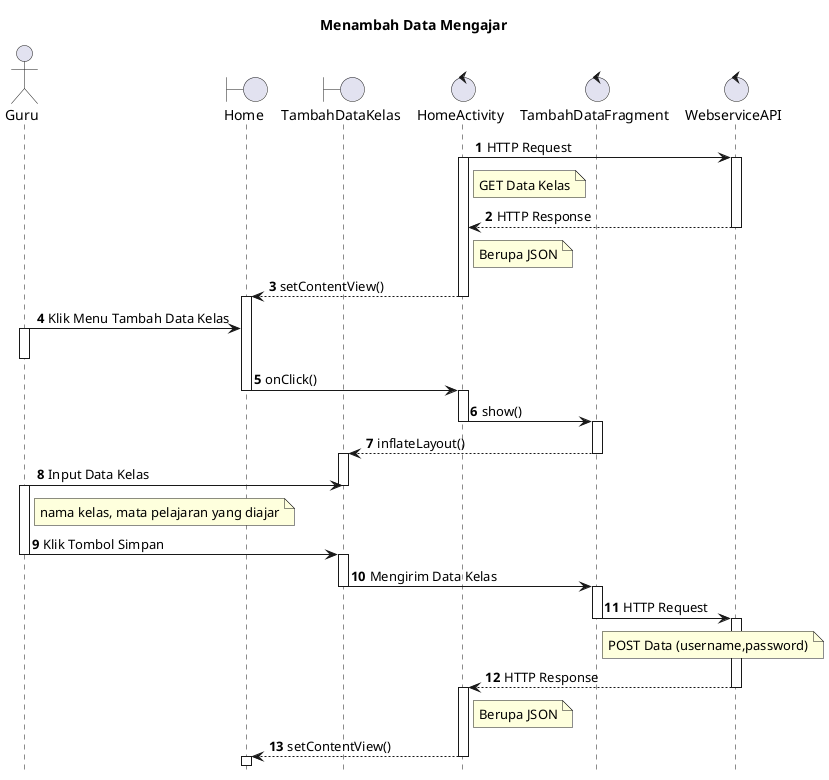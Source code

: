 @startuml

autonumber
hide footbox
title Menambah Data Mengajar

Actor Guru
boundary Home
boundary TambahDataKelas
control HomeActivity
control TambahDataFragment
control WebserviceAPI

HomeActivity -> WebserviceAPI : HTTP Request
    activate HomeActivity
    activate WebserviceAPI

    note right of HomeActivity
    GET Data Kelas
        end note

    return HTTP Response

    note right of HomeActivity
    Berupa JSON
         end note

HomeActivity --> Home : setContentView()
    deactivate HomeActivity
    activate Home

Guru -> Home : Klik Menu Tambah Data Kelas
    activate Guru
    deactivate Guru

Home -> HomeActivity : onClick()
    deactivate Home
    activate HomeActivity

HomeActivity -> TambahDataFragment : show()
    deactivate HomeActivity
    activate TambahDataFragment

TambahDataFragment --> TambahDataKelas : inflateLayout()
    deactivate TambahDataFragment
    activate TambahDataKelas

Guru -> TambahDataKelas : Input Data Kelas
    deactivate
    activate Guru
    note right of Guru
    nama kelas, mata pelajaran yang diajar
        end note

Guru -> TambahDataKelas : Klik Tombol Simpan
    deactivate Guru
    activate TambahDataKelas


TambahDataKelas -> TambahDataFragment : Mengirim Data Kelas
    deactivate TambahDataKelas
    activate TambahDataFragment

TambahDataFragment -> WebserviceAPI : HTTP Request
    deactivate TambahDataFragment
    activate WebserviceAPI
    note right of TambahDataFragment
    POST Data (username,password)
        end note

WebserviceAPI --> HomeActivity : HTTP Response
    deactivate WebserviceAPI
    activate HomeActivity

    note right of HomeActivity
    Berupa JSON
        end note

HomeActivity --> Home : setContentView()
    deactivate HomeActivity
    activate Home
@enduml